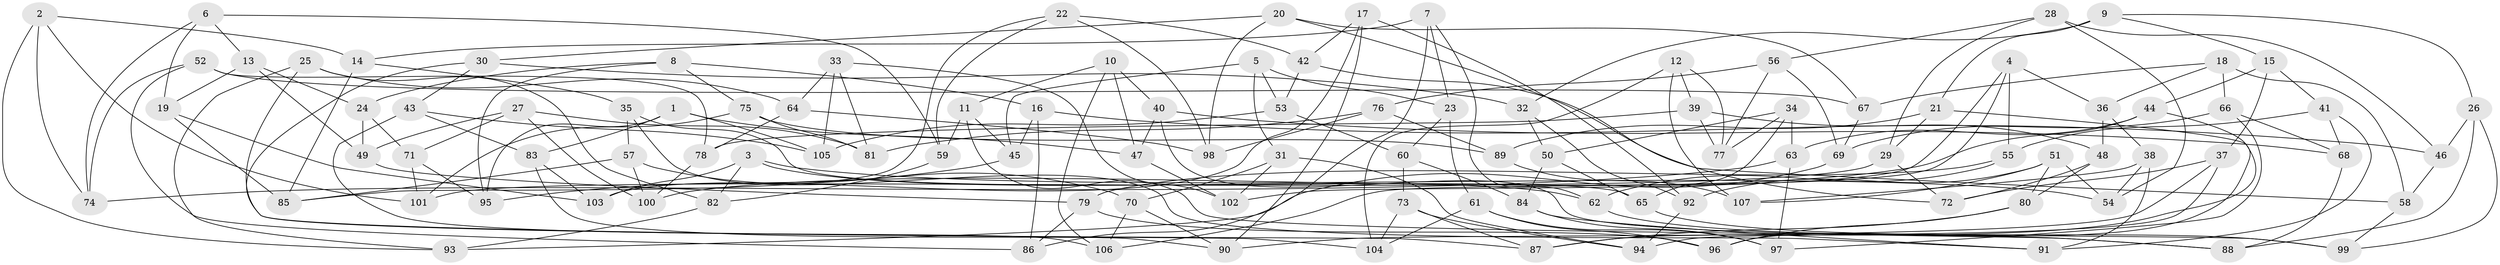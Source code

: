 // Generated by graph-tools (version 1.1) at 2025/16/03/09/25 04:16:29]
// undirected, 107 vertices, 214 edges
graph export_dot {
graph [start="1"]
  node [color=gray90,style=filled];
  1;
  2;
  3;
  4;
  5;
  6;
  7;
  8;
  9;
  10;
  11;
  12;
  13;
  14;
  15;
  16;
  17;
  18;
  19;
  20;
  21;
  22;
  23;
  24;
  25;
  26;
  27;
  28;
  29;
  30;
  31;
  32;
  33;
  34;
  35;
  36;
  37;
  38;
  39;
  40;
  41;
  42;
  43;
  44;
  45;
  46;
  47;
  48;
  49;
  50;
  51;
  52;
  53;
  54;
  55;
  56;
  57;
  58;
  59;
  60;
  61;
  62;
  63;
  64;
  65;
  66;
  67;
  68;
  69;
  70;
  71;
  72;
  73;
  74;
  75;
  76;
  77;
  78;
  79;
  80;
  81;
  82;
  83;
  84;
  85;
  86;
  87;
  88;
  89;
  90;
  91;
  92;
  93;
  94;
  95;
  96;
  97;
  98;
  99;
  100;
  101;
  102;
  103;
  104;
  105;
  106;
  107;
  1 -- 47;
  1 -- 95;
  1 -- 83;
  1 -- 105;
  2 -- 14;
  2 -- 93;
  2 -- 74;
  2 -- 101;
  3 -- 103;
  3 -- 54;
  3 -- 82;
  3 -- 62;
  4 -- 36;
  4 -- 102;
  4 -- 106;
  4 -- 55;
  5 -- 53;
  5 -- 31;
  5 -- 45;
  5 -- 23;
  6 -- 19;
  6 -- 59;
  6 -- 74;
  6 -- 13;
  7 -- 86;
  7 -- 23;
  7 -- 14;
  7 -- 62;
  8 -- 24;
  8 -- 75;
  8 -- 95;
  8 -- 16;
  9 -- 26;
  9 -- 32;
  9 -- 15;
  9 -- 21;
  10 -- 106;
  10 -- 47;
  10 -- 40;
  10 -- 11;
  11 -- 45;
  11 -- 99;
  11 -- 59;
  12 -- 39;
  12 -- 77;
  12 -- 107;
  12 -- 104;
  13 -- 49;
  13 -- 19;
  13 -- 24;
  14 -- 85;
  14 -- 35;
  15 -- 41;
  15 -- 37;
  15 -- 44;
  16 -- 45;
  16 -- 86;
  16 -- 46;
  17 -- 90;
  17 -- 92;
  17 -- 42;
  17 -- 103;
  18 -- 67;
  18 -- 66;
  18 -- 36;
  18 -- 58;
  19 -- 103;
  19 -- 85;
  20 -- 67;
  20 -- 30;
  20 -- 98;
  20 -- 72;
  21 -- 89;
  21 -- 29;
  21 -- 96;
  22 -- 98;
  22 -- 59;
  22 -- 42;
  22 -- 85;
  23 -- 60;
  23 -- 61;
  24 -- 71;
  24 -- 49;
  25 -- 93;
  25 -- 64;
  25 -- 82;
  25 -- 87;
  26 -- 46;
  26 -- 99;
  26 -- 88;
  27 -- 71;
  27 -- 100;
  27 -- 49;
  27 -- 81;
  28 -- 46;
  28 -- 54;
  28 -- 56;
  28 -- 29;
  29 -- 101;
  29 -- 72;
  30 -- 104;
  30 -- 32;
  30 -- 43;
  31 -- 70;
  31 -- 102;
  31 -- 94;
  32 -- 50;
  32 -- 92;
  33 -- 102;
  33 -- 105;
  33 -- 81;
  33 -- 64;
  34 -- 65;
  34 -- 63;
  34 -- 50;
  34 -- 77;
  35 -- 65;
  35 -- 91;
  35 -- 57;
  36 -- 38;
  36 -- 48;
  37 -- 94;
  37 -- 72;
  37 -- 90;
  38 -- 54;
  38 -- 107;
  38 -- 91;
  39 -- 78;
  39 -- 77;
  39 -- 48;
  40 -- 47;
  40 -- 88;
  40 -- 68;
  41 -- 55;
  41 -- 68;
  41 -- 91;
  42 -- 58;
  42 -- 53;
  43 -- 106;
  43 -- 105;
  43 -- 83;
  44 -- 87;
  44 -- 100;
  44 -- 63;
  45 -- 95;
  46 -- 58;
  47 -- 102;
  48 -- 72;
  48 -- 80;
  49 -- 79;
  50 -- 84;
  50 -- 65;
  51 -- 80;
  51 -- 92;
  51 -- 54;
  51 -- 107;
  52 -- 86;
  52 -- 74;
  52 -- 67;
  52 -- 78;
  53 -- 60;
  53 -- 105;
  55 -- 62;
  55 -- 79;
  56 -- 77;
  56 -- 76;
  56 -- 69;
  57 -- 85;
  57 -- 100;
  57 -- 70;
  58 -- 99;
  59 -- 82;
  60 -- 84;
  60 -- 73;
  61 -- 96;
  61 -- 97;
  61 -- 104;
  62 -- 88;
  63 -- 74;
  63 -- 97;
  64 -- 78;
  64 -- 98;
  65 -- 99;
  66 -- 97;
  66 -- 69;
  66 -- 68;
  67 -- 69;
  68 -- 88;
  69 -- 93;
  70 -- 106;
  70 -- 90;
  71 -- 101;
  71 -- 95;
  73 -- 94;
  73 -- 104;
  73 -- 87;
  75 -- 89;
  75 -- 101;
  75 -- 81;
  76 -- 89;
  76 -- 81;
  76 -- 98;
  78 -- 100;
  79 -- 96;
  79 -- 86;
  80 -- 96;
  80 -- 87;
  82 -- 93;
  83 -- 90;
  83 -- 103;
  84 -- 97;
  84 -- 91;
  89 -- 107;
  92 -- 94;
}

